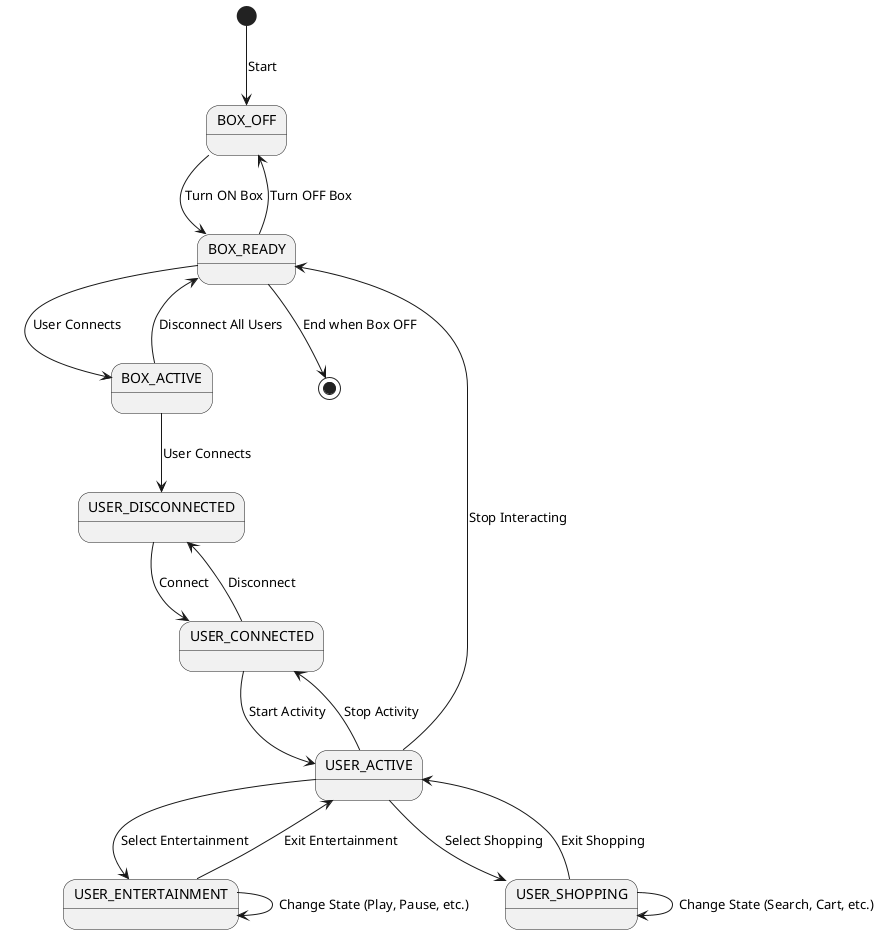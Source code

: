 @startuml
[*] --> BOX_OFF : Start

BOX_OFF --> BOX_READY : Turn ON Box
BOX_READY --> BOX_OFF : Turn OFF Box
BOX_READY --> BOX_ACTIVE : User Connects
BOX_ACTIVE --> BOX_READY : Disconnect All Users

BOX_ACTIVE --> USER_DISCONNECTED : User Connects
USER_DISCONNECTED --> USER_CONNECTED : Connect
USER_CONNECTED --> USER_DISCONNECTED : Disconnect
USER_CONNECTED --> USER_ACTIVE : Start Activity
USER_ACTIVE --> USER_CONNECTED : Stop Activity

USER_ACTIVE --> USER_ENTERTAINMENT : Select Entertainment
USER_ENTERTAINMENT --> USER_ACTIVE : Exit Entertainment
USER_ENTERTAINMENT --> USER_ENTERTAINMENT : Change State (Play, Pause, etc.)

USER_ACTIVE --> USER_SHOPPING : Select Shopping
USER_SHOPPING --> USER_ACTIVE : Exit Shopping
USER_SHOPPING --> USER_SHOPPING : Change State (Search, Cart, etc.)

USER_ACTIVE --> BOX_READY : Stop Interacting
BOX_READY --> [*] : End when Box OFF
@enduml
